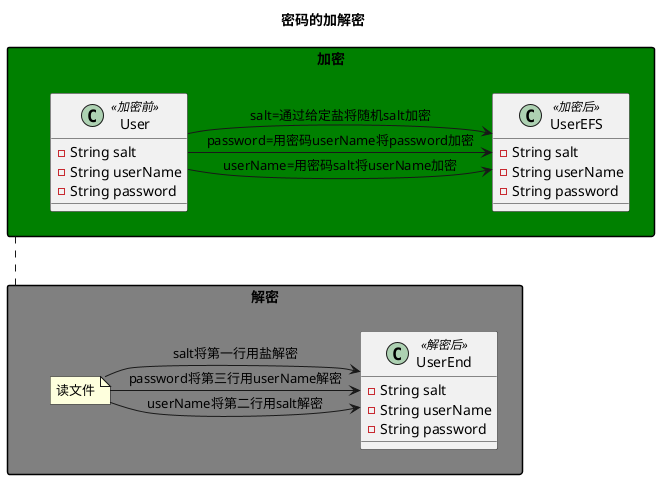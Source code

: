 @startuml
title 密码的加解密
skinparam packageStyle rect/' 加入这行代码，样式纯矩形'/
namespace 加密 #green{
class User<<加密前>>{
- String salt
    - String userName
    - String password
}
class UserEFS<<加密后>>{
- String salt
    - String userName
    - String password
}
User->UserEFS :salt=通过给定盐将随机salt加密
User->UserEFS :userName=用密码salt将userName加密
User->UserEFS :password=用密码userName将password加密
}

package 解密 #gray{
note "读文件" as NFile
class UserEnd<<解密后>>{
    - String salt
    - String userName
    - String password
}

NFile->UserEnd:userName将第二行用salt解密
NFile->UserEnd:password将第三行用userName解密
NFile->UserEnd:salt将第一行用盐解密

}
加密..解密
@enduml